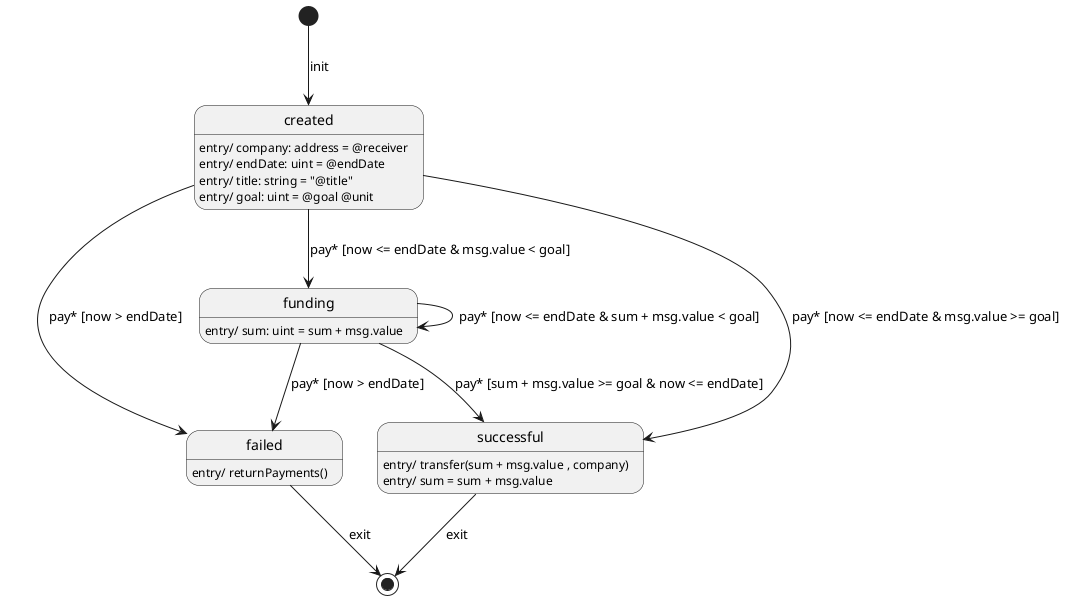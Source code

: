 @startuml CrowdfundingContract
skinparam Monochrome true
skinparam Shadowing false

[*] --> created: init
created: entry/ company: address = @receiver
created: entry/ endDate: uint = @endDate
created: entry/ title: string = "@title"
created: entry/ goal: uint = @goal @unit
funding: entry/ sum: uint = sum + msg.value
failed: entry/ returnPayments()
successful: entry/ transfer(sum + msg.value , company)
successful: entry/ sum = sum + msg.value
created --> funding: pay* [now <= endDate & msg.value < goal]
funding --> funding: pay* [now <= endDate & sum + msg.value < goal]
created --> successful: pay* [now <= endDate & msg.value >= goal]
created --> failed: pay* [now > endDate]

funding --> successful: pay* [sum + msg.value >= goal & now <= endDate]
funding --> failed: pay* [now > endDate]
failed --> [*]: exit
successful --> [*]: exit
@enduml
